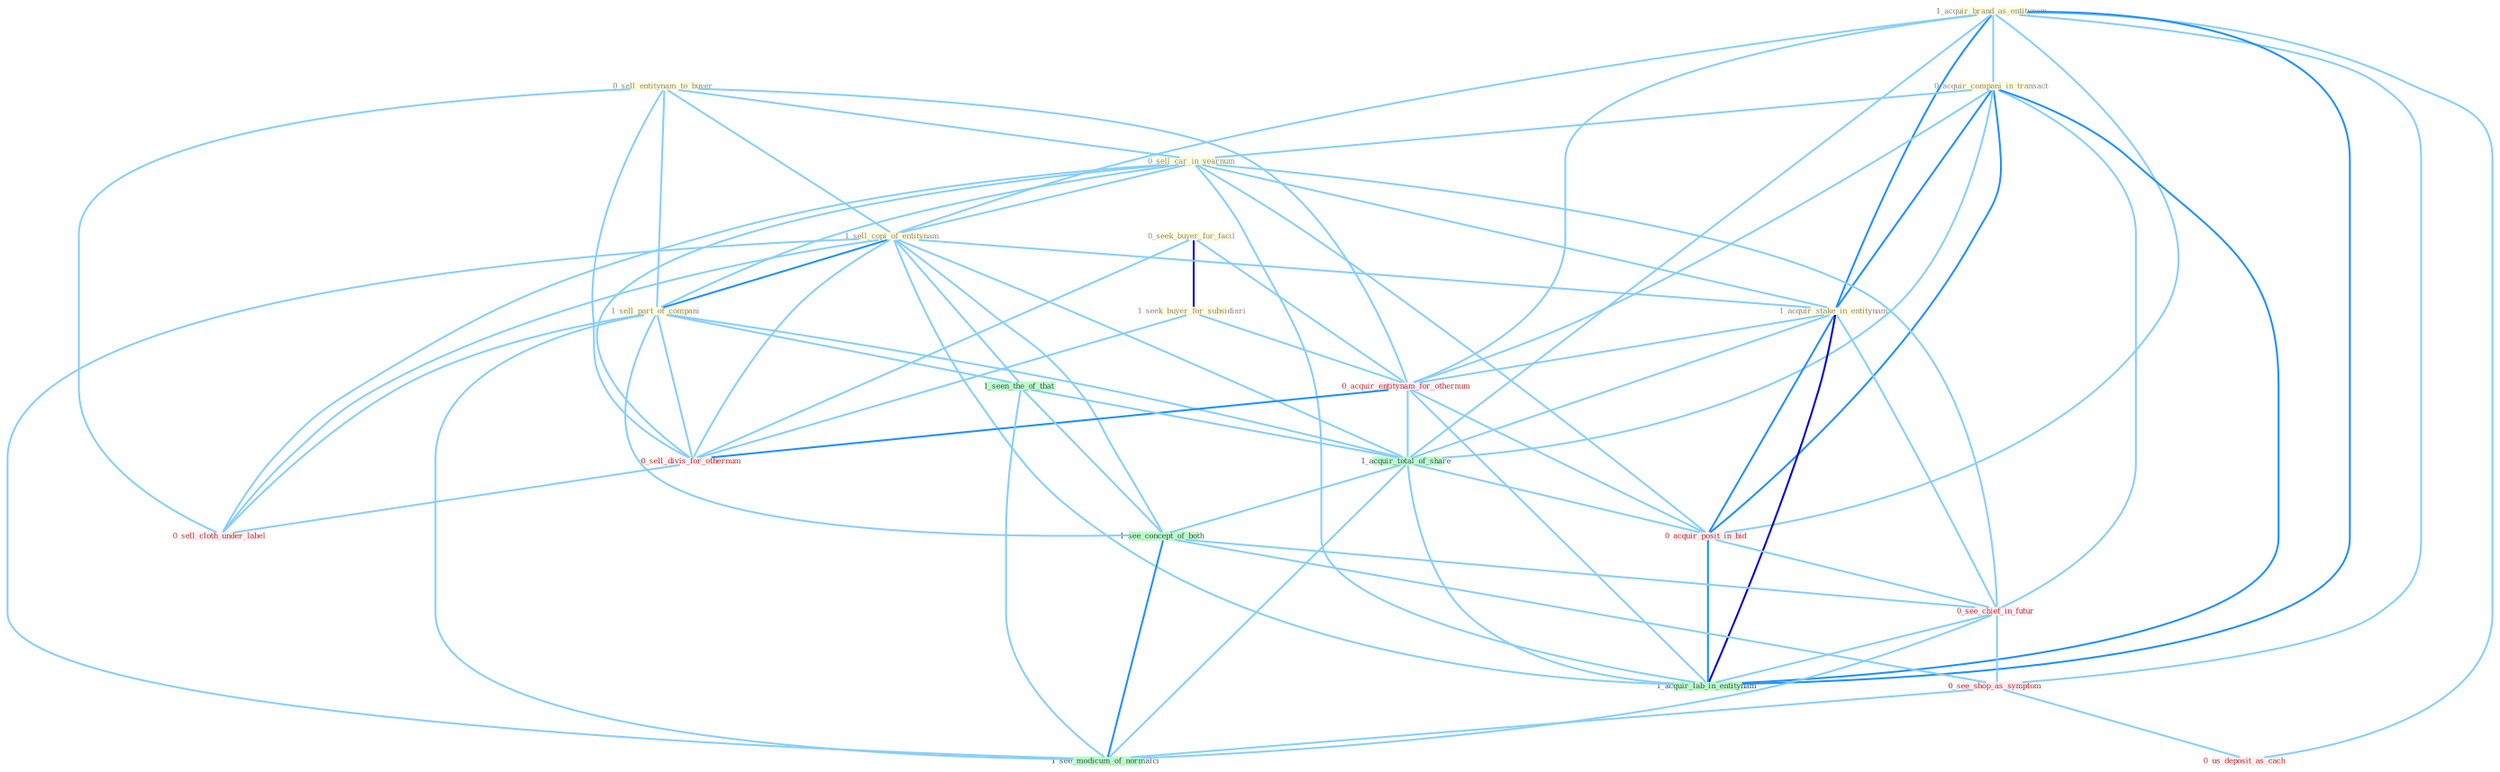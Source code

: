 Graph G{ 
    node
    [shape=polygon,style=filled,width=.5,height=.06,color="#BDFCC9",fixedsize=true,fontsize=4,
    fontcolor="#2f4f4f"];
    {node
    [color="#ffffe0", fontcolor="#8b7d6b"] "0_seek_buyer_for_facil " "1_acquir_brand_as_entitynam " "0_sell_entitynam_to_buyer " "0_acquir_compani_in_transact " "0_sell_car_in_yearnum " "1_sell_copi_of_entitynam " "1_seek_buyer_for_subsidiari " "1_acquir_stake_in_entitynam " "1_sell_part_of_compani "}
{node [color="#fff0f5", fontcolor="#b22222"] "0_acquir_entitynam_for_othernum " "0_sell_divis_for_othernum " "0_sell_cloth_under_label " "0_acquir_posit_in_bid " "0_see_chief_in_futur " "0_see_shop_as_symptom " "0_us_deposit_as_cach "}
edge [color="#B0E2FF"];

	"0_seek_buyer_for_facil " -- "1_seek_buyer_for_subsidiari " [w="3", color="#0000cd" , len=0.6];
	"0_seek_buyer_for_facil " -- "0_acquir_entitynam_for_othernum " [w="1", color="#87cefa" ];
	"0_seek_buyer_for_facil " -- "0_sell_divis_for_othernum " [w="1", color="#87cefa" ];
	"1_acquir_brand_as_entitynam " -- "0_acquir_compani_in_transact " [w="1", color="#87cefa" ];
	"1_acquir_brand_as_entitynam " -- "1_sell_copi_of_entitynam " [w="1", color="#87cefa" ];
	"1_acquir_brand_as_entitynam " -- "1_acquir_stake_in_entitynam " [w="2", color="#1e90ff" , len=0.8];
	"1_acquir_brand_as_entitynam " -- "0_acquir_entitynam_for_othernum " [w="1", color="#87cefa" ];
	"1_acquir_brand_as_entitynam " -- "1_acquir_total_of_share " [w="1", color="#87cefa" ];
	"1_acquir_brand_as_entitynam " -- "0_acquir_posit_in_bid " [w="1", color="#87cefa" ];
	"1_acquir_brand_as_entitynam " -- "0_see_shop_as_symptom " [w="1", color="#87cefa" ];
	"1_acquir_brand_as_entitynam " -- "1_acquir_lab_in_entitynam " [w="2", color="#1e90ff" , len=0.8];
	"1_acquir_brand_as_entitynam " -- "0_us_deposit_as_cach " [w="1", color="#87cefa" ];
	"0_sell_entitynam_to_buyer " -- "0_sell_car_in_yearnum " [w="1", color="#87cefa" ];
	"0_sell_entitynam_to_buyer " -- "1_sell_copi_of_entitynam " [w="1", color="#87cefa" ];
	"0_sell_entitynam_to_buyer " -- "1_sell_part_of_compani " [w="1", color="#87cefa" ];
	"0_sell_entitynam_to_buyer " -- "0_acquir_entitynam_for_othernum " [w="1", color="#87cefa" ];
	"0_sell_entitynam_to_buyer " -- "0_sell_divis_for_othernum " [w="1", color="#87cefa" ];
	"0_sell_entitynam_to_buyer " -- "0_sell_cloth_under_label " [w="1", color="#87cefa" ];
	"0_acquir_compani_in_transact " -- "0_sell_car_in_yearnum " [w="1", color="#87cefa" ];
	"0_acquir_compani_in_transact " -- "1_acquir_stake_in_entitynam " [w="2", color="#1e90ff" , len=0.8];
	"0_acquir_compani_in_transact " -- "0_acquir_entitynam_for_othernum " [w="1", color="#87cefa" ];
	"0_acquir_compani_in_transact " -- "1_acquir_total_of_share " [w="1", color="#87cefa" ];
	"0_acquir_compani_in_transact " -- "0_acquir_posit_in_bid " [w="2", color="#1e90ff" , len=0.8];
	"0_acquir_compani_in_transact " -- "0_see_chief_in_futur " [w="1", color="#87cefa" ];
	"0_acquir_compani_in_transact " -- "1_acquir_lab_in_entitynam " [w="2", color="#1e90ff" , len=0.8];
	"0_sell_car_in_yearnum " -- "1_sell_copi_of_entitynam " [w="1", color="#87cefa" ];
	"0_sell_car_in_yearnum " -- "1_acquir_stake_in_entitynam " [w="1", color="#87cefa" ];
	"0_sell_car_in_yearnum " -- "1_sell_part_of_compani " [w="1", color="#87cefa" ];
	"0_sell_car_in_yearnum " -- "0_sell_divis_for_othernum " [w="1", color="#87cefa" ];
	"0_sell_car_in_yearnum " -- "0_sell_cloth_under_label " [w="1", color="#87cefa" ];
	"0_sell_car_in_yearnum " -- "0_acquir_posit_in_bid " [w="1", color="#87cefa" ];
	"0_sell_car_in_yearnum " -- "0_see_chief_in_futur " [w="1", color="#87cefa" ];
	"0_sell_car_in_yearnum " -- "1_acquir_lab_in_entitynam " [w="1", color="#87cefa" ];
	"1_sell_copi_of_entitynam " -- "1_acquir_stake_in_entitynam " [w="1", color="#87cefa" ];
	"1_sell_copi_of_entitynam " -- "1_sell_part_of_compani " [w="2", color="#1e90ff" , len=0.8];
	"1_sell_copi_of_entitynam " -- "1_seen_the_of_that " [w="1", color="#87cefa" ];
	"1_sell_copi_of_entitynam " -- "0_sell_divis_for_othernum " [w="1", color="#87cefa" ];
	"1_sell_copi_of_entitynam " -- "1_acquir_total_of_share " [w="1", color="#87cefa" ];
	"1_sell_copi_of_entitynam " -- "0_sell_cloth_under_label " [w="1", color="#87cefa" ];
	"1_sell_copi_of_entitynam " -- "1_see_concept_of_both " [w="1", color="#87cefa" ];
	"1_sell_copi_of_entitynam " -- "1_acquir_lab_in_entitynam " [w="1", color="#87cefa" ];
	"1_sell_copi_of_entitynam " -- "1_see_modicum_of_normalci " [w="1", color="#87cefa" ];
	"1_seek_buyer_for_subsidiari " -- "0_acquir_entitynam_for_othernum " [w="1", color="#87cefa" ];
	"1_seek_buyer_for_subsidiari " -- "0_sell_divis_for_othernum " [w="1", color="#87cefa" ];
	"1_acquir_stake_in_entitynam " -- "0_acquir_entitynam_for_othernum " [w="1", color="#87cefa" ];
	"1_acquir_stake_in_entitynam " -- "1_acquir_total_of_share " [w="1", color="#87cefa" ];
	"1_acquir_stake_in_entitynam " -- "0_acquir_posit_in_bid " [w="2", color="#1e90ff" , len=0.8];
	"1_acquir_stake_in_entitynam " -- "0_see_chief_in_futur " [w="1", color="#87cefa" ];
	"1_acquir_stake_in_entitynam " -- "1_acquir_lab_in_entitynam " [w="3", color="#0000cd" , len=0.6];
	"1_sell_part_of_compani " -- "1_seen_the_of_that " [w="1", color="#87cefa" ];
	"1_sell_part_of_compani " -- "0_sell_divis_for_othernum " [w="1", color="#87cefa" ];
	"1_sell_part_of_compani " -- "1_acquir_total_of_share " [w="1", color="#87cefa" ];
	"1_sell_part_of_compani " -- "0_sell_cloth_under_label " [w="1", color="#87cefa" ];
	"1_sell_part_of_compani " -- "1_see_concept_of_both " [w="1", color="#87cefa" ];
	"1_sell_part_of_compani " -- "1_see_modicum_of_normalci " [w="1", color="#87cefa" ];
	"0_acquir_entitynam_for_othernum " -- "0_sell_divis_for_othernum " [w="2", color="#1e90ff" , len=0.8];
	"0_acquir_entitynam_for_othernum " -- "1_acquir_total_of_share " [w="1", color="#87cefa" ];
	"0_acquir_entitynam_for_othernum " -- "0_acquir_posit_in_bid " [w="1", color="#87cefa" ];
	"0_acquir_entitynam_for_othernum " -- "1_acquir_lab_in_entitynam " [w="1", color="#87cefa" ];
	"1_seen_the_of_that " -- "1_acquir_total_of_share " [w="1", color="#87cefa" ];
	"1_seen_the_of_that " -- "1_see_concept_of_both " [w="1", color="#87cefa" ];
	"1_seen_the_of_that " -- "1_see_modicum_of_normalci " [w="1", color="#87cefa" ];
	"0_sell_divis_for_othernum " -- "0_sell_cloth_under_label " [w="1", color="#87cefa" ];
	"1_acquir_total_of_share " -- "0_acquir_posit_in_bid " [w="1", color="#87cefa" ];
	"1_acquir_total_of_share " -- "1_see_concept_of_both " [w="1", color="#87cefa" ];
	"1_acquir_total_of_share " -- "1_acquir_lab_in_entitynam " [w="1", color="#87cefa" ];
	"1_acquir_total_of_share " -- "1_see_modicum_of_normalci " [w="1", color="#87cefa" ];
	"0_acquir_posit_in_bid " -- "0_see_chief_in_futur " [w="1", color="#87cefa" ];
	"0_acquir_posit_in_bid " -- "1_acquir_lab_in_entitynam " [w="2", color="#1e90ff" , len=0.8];
	"1_see_concept_of_both " -- "0_see_chief_in_futur " [w="1", color="#87cefa" ];
	"1_see_concept_of_both " -- "0_see_shop_as_symptom " [w="1", color="#87cefa" ];
	"1_see_concept_of_both " -- "1_see_modicum_of_normalci " [w="2", color="#1e90ff" , len=0.8];
	"0_see_chief_in_futur " -- "0_see_shop_as_symptom " [w="1", color="#87cefa" ];
	"0_see_chief_in_futur " -- "1_acquir_lab_in_entitynam " [w="1", color="#87cefa" ];
	"0_see_chief_in_futur " -- "1_see_modicum_of_normalci " [w="1", color="#87cefa" ];
	"0_see_shop_as_symptom " -- "0_us_deposit_as_cach " [w="1", color="#87cefa" ];
	"0_see_shop_as_symptom " -- "1_see_modicum_of_normalci " [w="1", color="#87cefa" ];
}